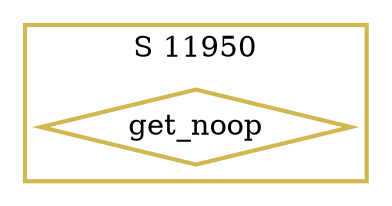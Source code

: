 digraph G {
  ratio=0.500000;
  "UV get_noop (11950)" [shape=diamond, label="get_noop", color="#D0B850",
                         style=bold];
  
  subgraph cluster_11950 { label="S 11950";
    color="#D0B850";
    style=bold;
    "UV get_noop (11950)"; };
  
  
  }